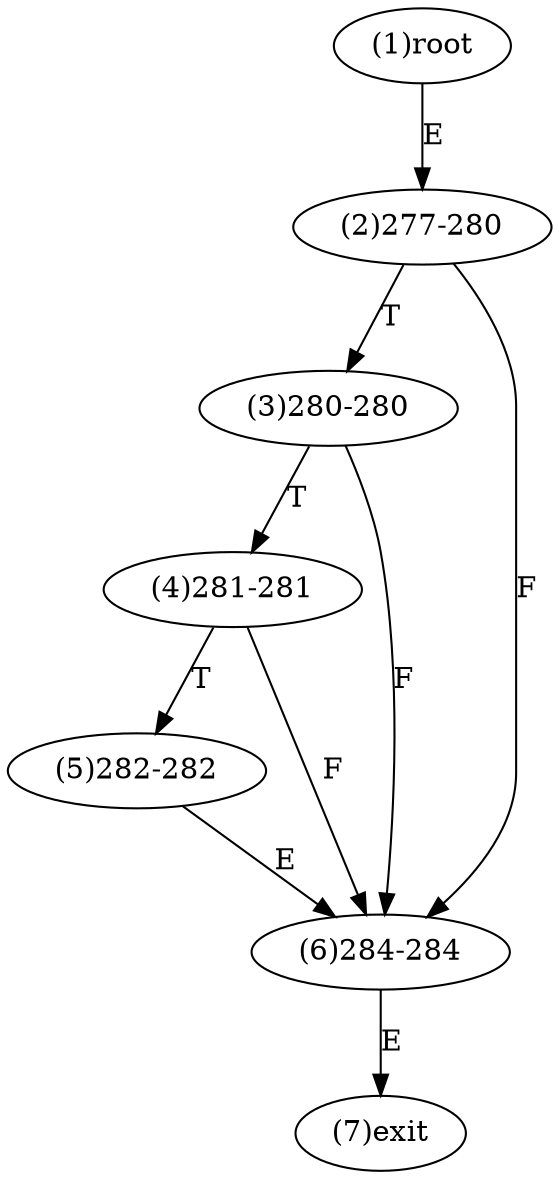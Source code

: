 digraph "" { 
1[ label="(1)root"];
2[ label="(2)277-280"];
3[ label="(3)280-280"];
4[ label="(4)281-281"];
5[ label="(5)282-282"];
6[ label="(6)284-284"];
7[ label="(7)exit"];
1->2[ label="E"];
2->6[ label="F"];
2->3[ label="T"];
3->6[ label="F"];
3->4[ label="T"];
4->6[ label="F"];
4->5[ label="T"];
5->6[ label="E"];
6->7[ label="E"];
}
